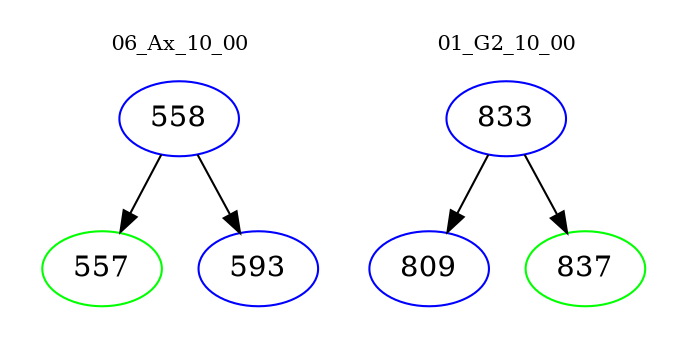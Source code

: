 digraph{
subgraph cluster_0 {
color = white
label = "06_Ax_10_00";
fontsize=10;
T0_558 [label="558", color="blue"]
T0_558 -> T0_557 [color="black"]
T0_557 [label="557", color="green"]
T0_558 -> T0_593 [color="black"]
T0_593 [label="593", color="blue"]
}
subgraph cluster_1 {
color = white
label = "01_G2_10_00";
fontsize=10;
T1_833 [label="833", color="blue"]
T1_833 -> T1_809 [color="black"]
T1_809 [label="809", color="blue"]
T1_833 -> T1_837 [color="black"]
T1_837 [label="837", color="green"]
}
}
